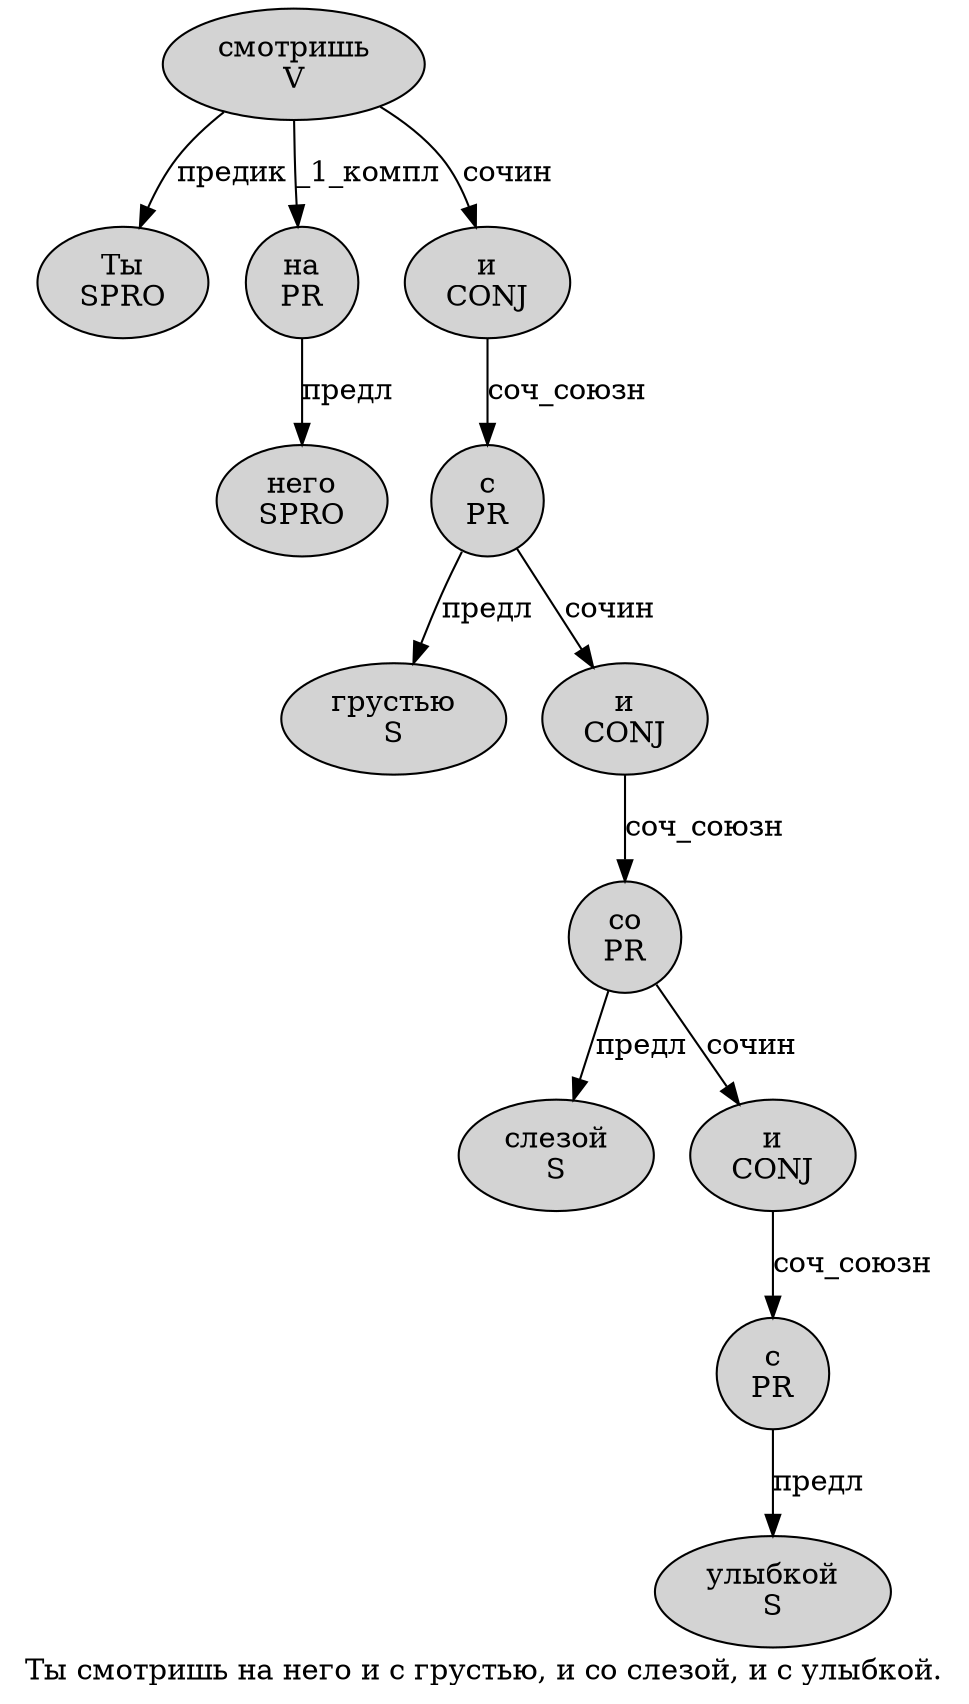 digraph SENTENCE_2071 {
	graph [label="Ты смотришь на него и с грустью, и со слезой, и с улыбкой."]
	node [style=filled]
		0 [label="Ты
SPRO" color="" fillcolor=lightgray penwidth=1 shape=ellipse]
		1 [label="смотришь
V" color="" fillcolor=lightgray penwidth=1 shape=ellipse]
		2 [label="на
PR" color="" fillcolor=lightgray penwidth=1 shape=ellipse]
		3 [label="него
SPRO" color="" fillcolor=lightgray penwidth=1 shape=ellipse]
		4 [label="и
CONJ" color="" fillcolor=lightgray penwidth=1 shape=ellipse]
		5 [label="с
PR" color="" fillcolor=lightgray penwidth=1 shape=ellipse]
		6 [label="грустью
S" color="" fillcolor=lightgray penwidth=1 shape=ellipse]
		8 [label="и
CONJ" color="" fillcolor=lightgray penwidth=1 shape=ellipse]
		9 [label="со
PR" color="" fillcolor=lightgray penwidth=1 shape=ellipse]
		10 [label="слезой
S" color="" fillcolor=lightgray penwidth=1 shape=ellipse]
		12 [label="и
CONJ" color="" fillcolor=lightgray penwidth=1 shape=ellipse]
		13 [label="с
PR" color="" fillcolor=lightgray penwidth=1 shape=ellipse]
		14 [label="улыбкой
S" color="" fillcolor=lightgray penwidth=1 shape=ellipse]
			9 -> 10 [label="предл"]
			9 -> 12 [label="сочин"]
			4 -> 5 [label="соч_союзн"]
			1 -> 0 [label="предик"]
			1 -> 2 [label="_1_компл"]
			1 -> 4 [label="сочин"]
			12 -> 13 [label="соч_союзн"]
			8 -> 9 [label="соч_союзн"]
			2 -> 3 [label="предл"]
			5 -> 6 [label="предл"]
			5 -> 8 [label="сочин"]
			13 -> 14 [label="предл"]
}